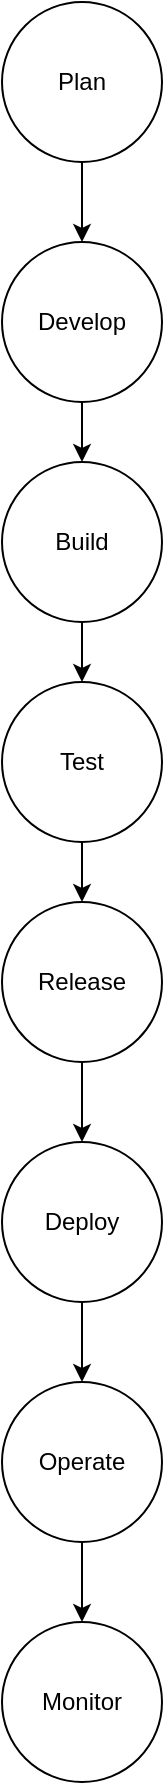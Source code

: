 <mxfile version="28.0.7">
  <diagram name="Page-1" id="LX3LJ97958zwZMV2R7DM">
    <mxGraphModel dx="1702" dy="996" grid="1" gridSize="10" guides="1" tooltips="1" connect="1" arrows="1" fold="1" page="1" pageScale="1" pageWidth="850" pageHeight="1100" math="0" shadow="0">
      <root>
        <mxCell id="0" />
        <mxCell id="1" parent="0" />
        <mxCell id="Yo5h2dkhZjBuRe4eT5Py-12" value="" style="edgeStyle=orthogonalEdgeStyle;rounded=0;orthogonalLoop=1;jettySize=auto;html=1;" edge="1" parent="1" source="Yo5h2dkhZjBuRe4eT5Py-6" target="Yo5h2dkhZjBuRe4eT5Py-11">
          <mxGeometry relative="1" as="geometry" />
        </mxCell>
        <mxCell id="Yo5h2dkhZjBuRe4eT5Py-6" value="Develop" style="ellipse;whiteSpace=wrap;html=1;aspect=fixed;" vertex="1" parent="1">
          <mxGeometry x="360" y="180" width="80" height="80" as="geometry" />
        </mxCell>
        <mxCell id="Yo5h2dkhZjBuRe4eT5Py-14" value="" style="edgeStyle=orthogonalEdgeStyle;rounded=0;orthogonalLoop=1;jettySize=auto;html=1;" edge="1" parent="1" source="Yo5h2dkhZjBuRe4eT5Py-11" target="Yo5h2dkhZjBuRe4eT5Py-13">
          <mxGeometry relative="1" as="geometry" />
        </mxCell>
        <mxCell id="Yo5h2dkhZjBuRe4eT5Py-11" value="Build" style="ellipse;whiteSpace=wrap;html=1;aspect=fixed;fontStyle=0" vertex="1" parent="1">
          <mxGeometry x="360" y="290" width="80" height="80" as="geometry" />
        </mxCell>
        <mxCell id="Yo5h2dkhZjBuRe4eT5Py-16" value="" style="edgeStyle=orthogonalEdgeStyle;rounded=0;orthogonalLoop=1;jettySize=auto;html=1;" edge="1" parent="1" source="Yo5h2dkhZjBuRe4eT5Py-13" target="Yo5h2dkhZjBuRe4eT5Py-15">
          <mxGeometry relative="1" as="geometry" />
        </mxCell>
        <mxCell id="Yo5h2dkhZjBuRe4eT5Py-13" value="Test" style="ellipse;whiteSpace=wrap;html=1;aspect=fixed;" vertex="1" parent="1">
          <mxGeometry x="360" y="400" width="80" height="80" as="geometry" />
        </mxCell>
        <mxCell id="Yo5h2dkhZjBuRe4eT5Py-20" value="" style="edgeStyle=orthogonalEdgeStyle;rounded=0;orthogonalLoop=1;jettySize=auto;html=1;" edge="1" parent="1" source="Yo5h2dkhZjBuRe4eT5Py-15" target="Yo5h2dkhZjBuRe4eT5Py-19">
          <mxGeometry relative="1" as="geometry" />
        </mxCell>
        <mxCell id="Yo5h2dkhZjBuRe4eT5Py-15" value="Release" style="ellipse;whiteSpace=wrap;html=1;aspect=fixed;" vertex="1" parent="1">
          <mxGeometry x="360" y="510" width="80" height="80" as="geometry" />
        </mxCell>
        <mxCell id="Yo5h2dkhZjBuRe4eT5Py-18" value="" style="edgeStyle=orthogonalEdgeStyle;rounded=0;orthogonalLoop=1;jettySize=auto;html=1;" edge="1" parent="1" source="Yo5h2dkhZjBuRe4eT5Py-17" target="Yo5h2dkhZjBuRe4eT5Py-6">
          <mxGeometry relative="1" as="geometry" />
        </mxCell>
        <mxCell id="Yo5h2dkhZjBuRe4eT5Py-17" value="Plan" style="ellipse;whiteSpace=wrap;html=1;aspect=fixed;strokeColor=light-dark(#000000,#FFFFFF);" vertex="1" parent="1">
          <mxGeometry x="360" y="60" width="80" height="80" as="geometry" />
        </mxCell>
        <mxCell id="Yo5h2dkhZjBuRe4eT5Py-22" value="" style="edgeStyle=orthogonalEdgeStyle;rounded=0;orthogonalLoop=1;jettySize=auto;html=1;" edge="1" parent="1" source="Yo5h2dkhZjBuRe4eT5Py-19" target="Yo5h2dkhZjBuRe4eT5Py-21">
          <mxGeometry relative="1" as="geometry" />
        </mxCell>
        <mxCell id="Yo5h2dkhZjBuRe4eT5Py-19" value="Deploy" style="ellipse;whiteSpace=wrap;html=1;aspect=fixed;" vertex="1" parent="1">
          <mxGeometry x="360" y="630" width="80" height="80" as="geometry" />
        </mxCell>
        <mxCell id="Yo5h2dkhZjBuRe4eT5Py-24" value="" style="edgeStyle=orthogonalEdgeStyle;rounded=0;orthogonalLoop=1;jettySize=auto;html=1;" edge="1" parent="1" source="Yo5h2dkhZjBuRe4eT5Py-21" target="Yo5h2dkhZjBuRe4eT5Py-23">
          <mxGeometry relative="1" as="geometry" />
        </mxCell>
        <mxCell id="Yo5h2dkhZjBuRe4eT5Py-21" value="Operate" style="ellipse;whiteSpace=wrap;html=1;aspect=fixed;" vertex="1" parent="1">
          <mxGeometry x="360" y="750" width="80" height="80" as="geometry" />
        </mxCell>
        <mxCell id="Yo5h2dkhZjBuRe4eT5Py-23" value="Monitor" style="ellipse;whiteSpace=wrap;html=1;aspect=fixed;" vertex="1" parent="1">
          <mxGeometry x="360" y="870" width="80" height="80" as="geometry" />
        </mxCell>
      </root>
    </mxGraphModel>
  </diagram>
</mxfile>
